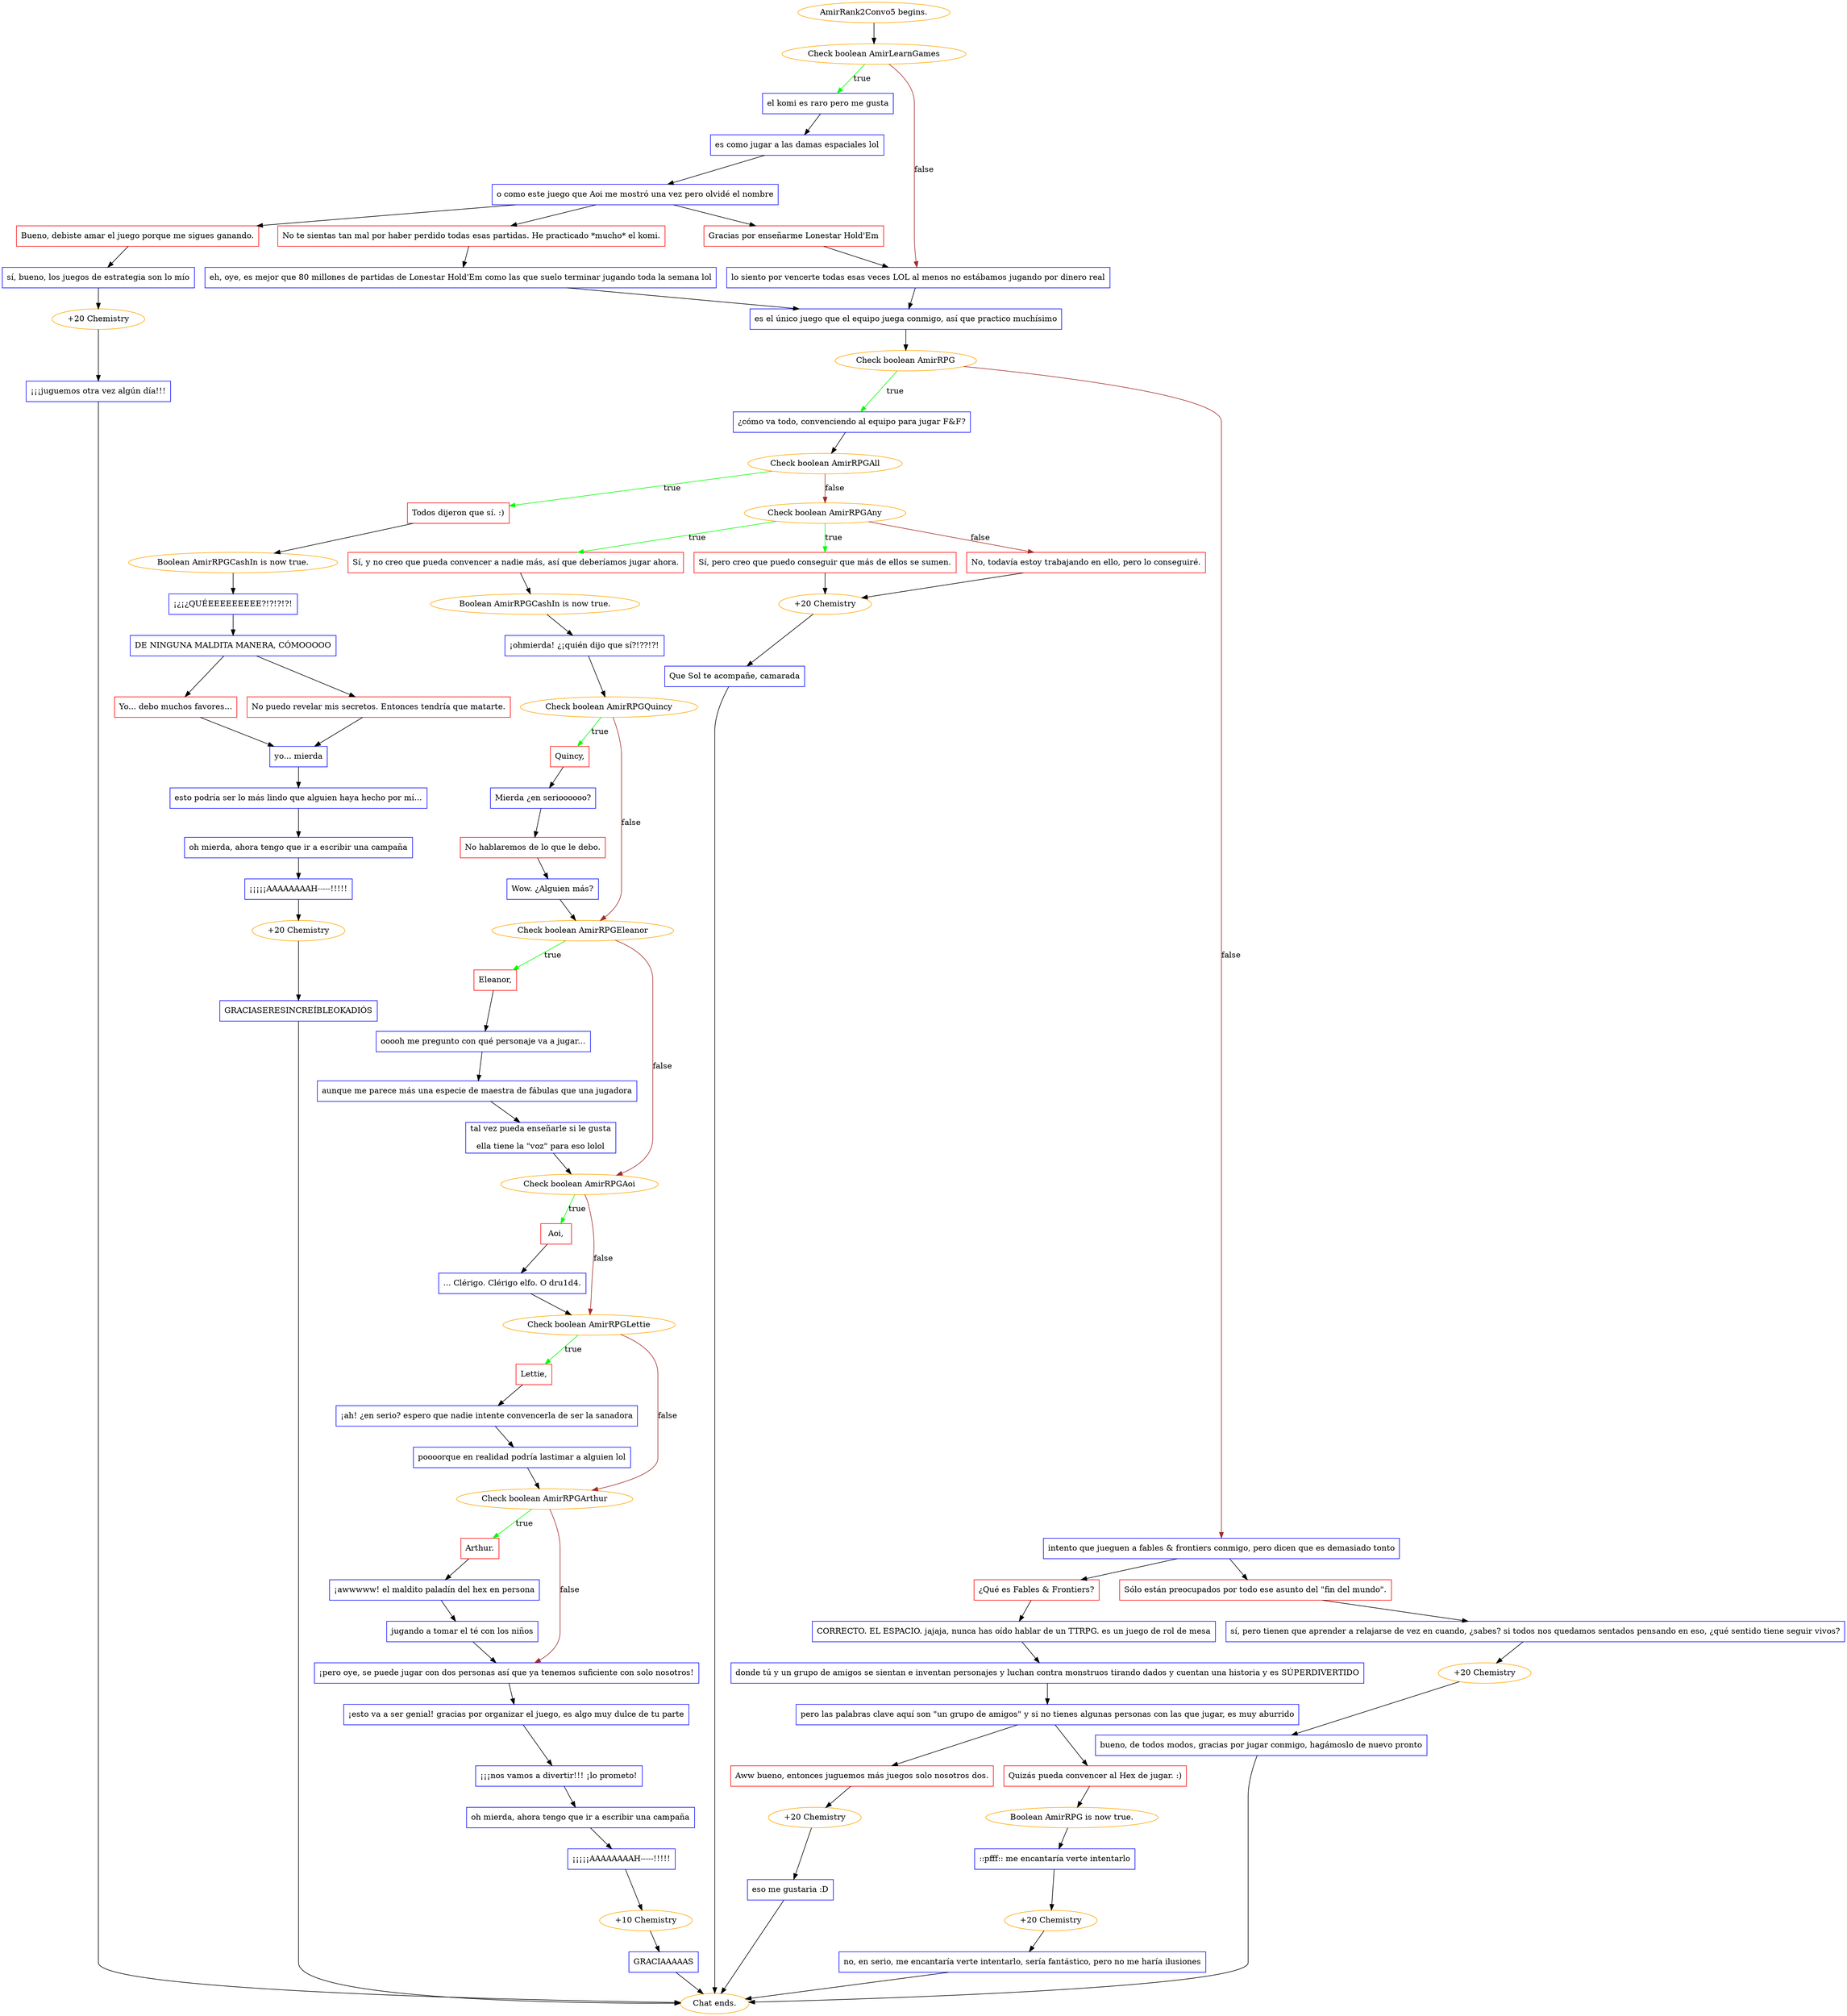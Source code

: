 digraph {
	"AmirRank2Convo5 begins." [color=orange];
		"AmirRank2Convo5 begins." -> j1963156066;
	j1963156066 [label="Check boolean AmirLearnGames",color=orange];
		j1963156066 -> j1390464645 [label=true,color=green];
		j1963156066 -> j2839329929 [label=false,color=brown];
	j1390464645 [label="el komi es raro pero me gusta",shape=box,color=blue];
		j1390464645 -> j3329834959;
	j2839329929 [label="lo siento por vencerte todas esas veces LOL al menos no estábamos jugando por dinero real",shape=box,color=blue];
		j2839329929 -> j2747226574;
	j3329834959 [label="es como jugar a las damas espaciales lol",shape=box,color=blue];
		j3329834959 -> j1411754335;
	j2747226574 [label="es el único juego que el equipo juega conmigo, así que practico muchísimo",shape=box,color=blue];
		j2747226574 -> j2374646227;
	j1411754335 [label="o como este juego que Aoi me mostró una vez pero olvidé el nombre",shape=box,color=blue];
		j1411754335 -> j2065890821;
		j1411754335 -> j965413002;
		j1411754335 -> j427296354;
	j2374646227 [label="Check boolean AmirRPG",color=orange];
		j2374646227 -> j1473416954 [label=true,color=green];
		j2374646227 -> j2871461586 [label=false,color=brown];
	j2065890821 [label="Bueno, debiste amar el juego porque me sigues ganando.",shape=box,color=red];
		j2065890821 -> j1861018598;
	j965413002 [label="No te sientas tan mal por haber perdido todas esas partidas. He practicado *mucho* el komi.",shape=box,color=red];
		j965413002 -> j3307769941;
	j427296354 [label="Gracias por enseñarme Lonestar Hold'Em",shape=box,color=red];
		j427296354 -> j2839329929;
	j1473416954 [label="¿cómo va todo, convenciendo al equipo para jugar F&F?",shape=box,color=blue];
		j1473416954 -> j2523097179;
	j2871461586 [label="intento que jueguen a fables & frontiers conmigo, pero dicen que es demasiado tonto",shape=box,color=blue];
		j2871461586 -> j2348593191;
		j2871461586 -> j2936572255;
	j1861018598 [label="sí, bueno, los juegos de estrategia son lo mío",shape=box,color=blue];
		j1861018598 -> j671520088;
	j3307769941 [label="eh, oye, es mejor que 80 millones de partidas de Lonestar Hold'Em como las que suelo terminar jugando toda la semana lol",shape=box,color=blue];
		j3307769941 -> j2747226574;
	j2523097179 [label="Check boolean AmirRPGAll",color=orange];
		j2523097179 -> j2464723129 [label=true,color=green];
		j2523097179 -> j866070678 [label=false,color=brown];
	j2348593191 [label="¿Qué es Fables & Frontiers?",shape=box,color=red];
		j2348593191 -> j177245408;
	j2936572255 [label="Sólo están preocupados por todo ese asunto del \"fin del mundo\".",shape=box,color=red];
		j2936572255 -> j2455671497;
	j671520088 [label="+20 Chemistry",color=orange];
		j671520088 -> j91405652;
	j2464723129 [label="Todos dijeron que sí. :)",shape=box,color=red];
		j2464723129 -> j3236875741;
	j866070678 [label="Check boolean AmirRPGAny",color=orange];
		j866070678 -> j2492382178 [label=true,color=green];
		j866070678 -> j2968366899 [label=true,color=green];
		j866070678 -> j1306505288 [label=false,color=brown];
	j177245408 [label="CORRECTO. EL ESPACIO. jajaja, nunca has oído hablar de un TTRPG. es un juego de rol de mesa",shape=box,color=blue];
		j177245408 -> j1886411395;
	j2455671497 [label="sí, pero tienen que aprender a relajarse de vez en cuando, ¿sabes? si todos nos quedamos sentados pensando en eso, ¿qué sentido tiene seguir vivos?",shape=box,color=blue];
		j2455671497 -> j3294775361;
	j91405652 [label="¡¡¡juguemos otra vez algún día!!!",shape=box,color=blue];
		j91405652 -> "Chat ends.";
	j3236875741 [label="Boolean AmirRPGCashIn is now true.",color=orange];
		j3236875741 -> j995733372;
	j2492382178 [label="Sí, y no creo que pueda convencer a nadie más, así que deberíamos jugar ahora.",shape=box,color=red];
		j2492382178 -> j1715934422;
	j2968366899 [label="Sí, pero creo que puedo conseguir que más de ellos se sumen.",shape=box,color=red];
		j2968366899 -> j121529455;
	j1306505288 [label="No, todavía estoy trabajando en ello, pero lo conseguiré.",shape=box,color=red];
		j1306505288 -> j121529455;
	j1886411395 [label="donde tú y un grupo de amigos se sientan e inventan personajes y luchan contra monstruos tirando dados y cuentan una historia y es SÚPERDIVERTIDO",shape=box,color=blue];
		j1886411395 -> j3576471938;
	j3294775361 [label="+20 Chemistry",color=orange];
		j3294775361 -> j429035950;
	"Chat ends." [color=orange];
	j995733372 [label="¡¿¡¿QUÉEEEEEEEEE?!?!?!?!",shape=box,color=blue];
		j995733372 -> j776678248;
	j1715934422 [label="Boolean AmirRPGCashIn is now true.",color=orange];
		j1715934422 -> j2190413377;
	j121529455 [label="+20 Chemistry",color=orange];
		j121529455 -> j2403623996;
	j3576471938 [label="pero las palabras clave aquí son \"un grupo de amigos\" y si no tienes algunas personas con las que jugar, es muy aburrido",shape=box,color=blue];
		j3576471938 -> j3614080085;
		j3576471938 -> j3564600802;
	j429035950 [label="bueno, de todos modos, gracias por jugar conmigo, hagámoslo de nuevo pronto",shape=box,color=blue];
		j429035950 -> "Chat ends.";
	j776678248 [label="DE NINGUNA MALDITA MANERA, CÓMOOOOO",shape=box,color=blue];
		j776678248 -> j4271293078;
		j776678248 -> j682061833;
	j2190413377 [label="¡ohmierda! ¿¡quién dijo que sí?!??!?!",shape=box,color=blue];
		j2190413377 -> j3303602969;
	j2403623996 [label="Que Sol te acompañe, camarada",shape=box,color=blue];
		j2403623996 -> "Chat ends.";
	j3614080085 [label="Aww bueno, entonces juguemos más juegos solo nosotros dos.",shape=box,color=red];
		j3614080085 -> j423932033;
	j3564600802 [label="Quizás pueda convencer al Hex de jugar. :)",shape=box,color=red];
		j3564600802 -> j314079173;
	j4271293078 [label="Yo... debo muchos favores...",shape=box,color=red];
		j4271293078 -> j1714115609;
	j682061833 [label="No puedo revelar mis secretos. Entonces tendría que matarte.",shape=box,color=red];
		j682061833 -> j1714115609;
	j3303602969 [label="Check boolean AmirRPGQuincy",color=orange];
		j3303602969 -> j3487150540 [label=true,color=green];
		j3303602969 -> j3631036233 [label=false,color=brown];
	j423932033 [label="+20 Chemistry",color=orange];
		j423932033 -> j3884747403;
	j314079173 [label="Boolean AmirRPG is now true.",color=orange];
		j314079173 -> j379823074;
	j1714115609 [label="yo... mierda",shape=box,color=blue];
		j1714115609 -> j2276807186;
	j3487150540 [label="Quincy,",shape=box,color=red];
		j3487150540 -> j1720802241;
	j3631036233 [label="Check boolean AmirRPGEleanor",color=orange];
		j3631036233 -> j3870953331 [label=true,color=green];
		j3631036233 -> j266417375 [label=false,color=brown];
	j3884747403 [label="eso me gustaria :D",shape=box,color=blue];
		j3884747403 -> "Chat ends.";
	j379823074 [label="::pfff:: me encantaría verte intentarlo",shape=box,color=blue];
		j379823074 -> j2348398612;
	j2276807186 [label="esto podría ser lo más lindo que alguien haya hecho por mí...",shape=box,color=blue];
		j2276807186 -> j229750778;
	j1720802241 [label="Mierda ¿en serioooooo?",shape=box,color=blue];
		j1720802241 -> j2943144166;
	j3870953331 [label="Eleanor,",shape=box,color=red];
		j3870953331 -> j1957321919;
	j266417375 [label="Check boolean AmirRPGAoi",color=orange];
		j266417375 -> j1788434541 [label=true,color=green];
		j266417375 -> j2939229246 [label=false,color=brown];
	j2348398612 [label="+20 Chemistry",color=orange];
		j2348398612 -> j1832334909;
	j229750778 [label="oh mierda, ahora tengo que ir a escribir una campaña",shape=box,color=blue];
		j229750778 -> j1242634175;
	j2943144166 [label="No hablaremos de lo que le debo.",shape=box,color=red];
		j2943144166 -> j1023175575;
	j1957321919 [label="ooooh me pregunto con qué personaje va a jugar...",shape=box,color=blue];
		j1957321919 -> j3087613555;
	j1788434541 [label="Aoi,",shape=box,color=red];
		j1788434541 -> j2580779353;
	j2939229246 [label="Check boolean AmirRPGLettie",color=orange];
		j2939229246 -> j4108396666 [label=true,color=green];
		j2939229246 -> j753438550 [label=false,color=brown];
	j1832334909 [label="no, en serio, me encantaría verte intentarlo, sería fantástico, pero no me haría ilusiones",shape=box,color=blue];
		j1832334909 -> "Chat ends.";
	j1242634175 [label="¡¡¡¡¡AAAAAAAAH-----!!!!!",shape=box,color=blue];
		j1242634175 -> j2805173008;
	j1023175575 [label="Wow. ¿Alguien más?",shape=box,color=blue];
		j1023175575 -> j3631036233;
	j3087613555 [label="aunque me parece más una especie de maestra de fábulas que una jugadora",shape=box,color=blue];
		j3087613555 -> j2182813629;
	j2580779353 [label="... Clérigo. Clérigo elfo. O dru1d4.",shape=box,color=blue];
		j2580779353 -> j2939229246;
	j4108396666 [label="Lettie,",shape=box,color=red];
		j4108396666 -> j377859962;
	j753438550 [label="Check boolean AmirRPGArthur",color=orange];
		j753438550 -> j3774515635 [label=true,color=green];
		j753438550 -> j1995192635 [label=false,color=brown];
	j2805173008 [label="+20 Chemistry",color=orange];
		j2805173008 -> j4256270235;
	j2182813629 [label="tal vez pueda enseñarle si le gusta
ella tiene la \"voz\" para eso lolol",shape=box,color=blue];
		j2182813629 -> j266417375;
	j377859962 [label="¡ah! ¿en serio? espero que nadie intente convencerla de ser la sanadora",shape=box,color=blue];
		j377859962 -> j504755600;
	j3774515635 [label="Arthur.",shape=box,color=red];
		j3774515635 -> j1238497871;
	j1995192635 [label="¡pero oye, se puede jugar con dos personas así que ya tenemos suficiente con solo nosotros!",shape=box,color=blue];
		j1995192635 -> j1431197258;
	j4256270235 [label="GRACIASERESINCREÍBLEOKADIÓS",shape=box,color=blue];
		j4256270235 -> "Chat ends.";
	j504755600 [label="poooorque en realidad podría lastimar a alguien lol",shape=box,color=blue];
		j504755600 -> j753438550;
	j1238497871 [label="¡awwwww! el maldito paladín del hex en persona",shape=box,color=blue];
		j1238497871 -> j298030912;
	j1431197258 [label="¡esto va a ser genial! gracias por organizar el juego, es algo muy dulce de tu parte",shape=box,color=blue];
		j1431197258 -> j931174480;
	j298030912 [label="jugando a tomar el té con los niños",shape=box,color=blue];
		j298030912 -> j1995192635;
	j931174480 [label="¡¡¡nos vamos a divertir!!! ¡lo prometo!",shape=box,color=blue];
		j931174480 -> j1501114968;
	j1501114968 [label="oh mierda, ahora tengo que ir a escribir una campaña",shape=box,color=blue];
		j1501114968 -> j2970105952;
	j2970105952 [label="¡¡¡¡¡AAAAAAAAH-----!!!!!",shape=box,color=blue];
		j2970105952 -> j3792411859;
	j3792411859 [label="+10 Chemistry",color=orange];
		j3792411859 -> j2173074910;
	j2173074910 [label="GRACIAAAAAS",shape=box,color=blue];
		j2173074910 -> "Chat ends.";
}